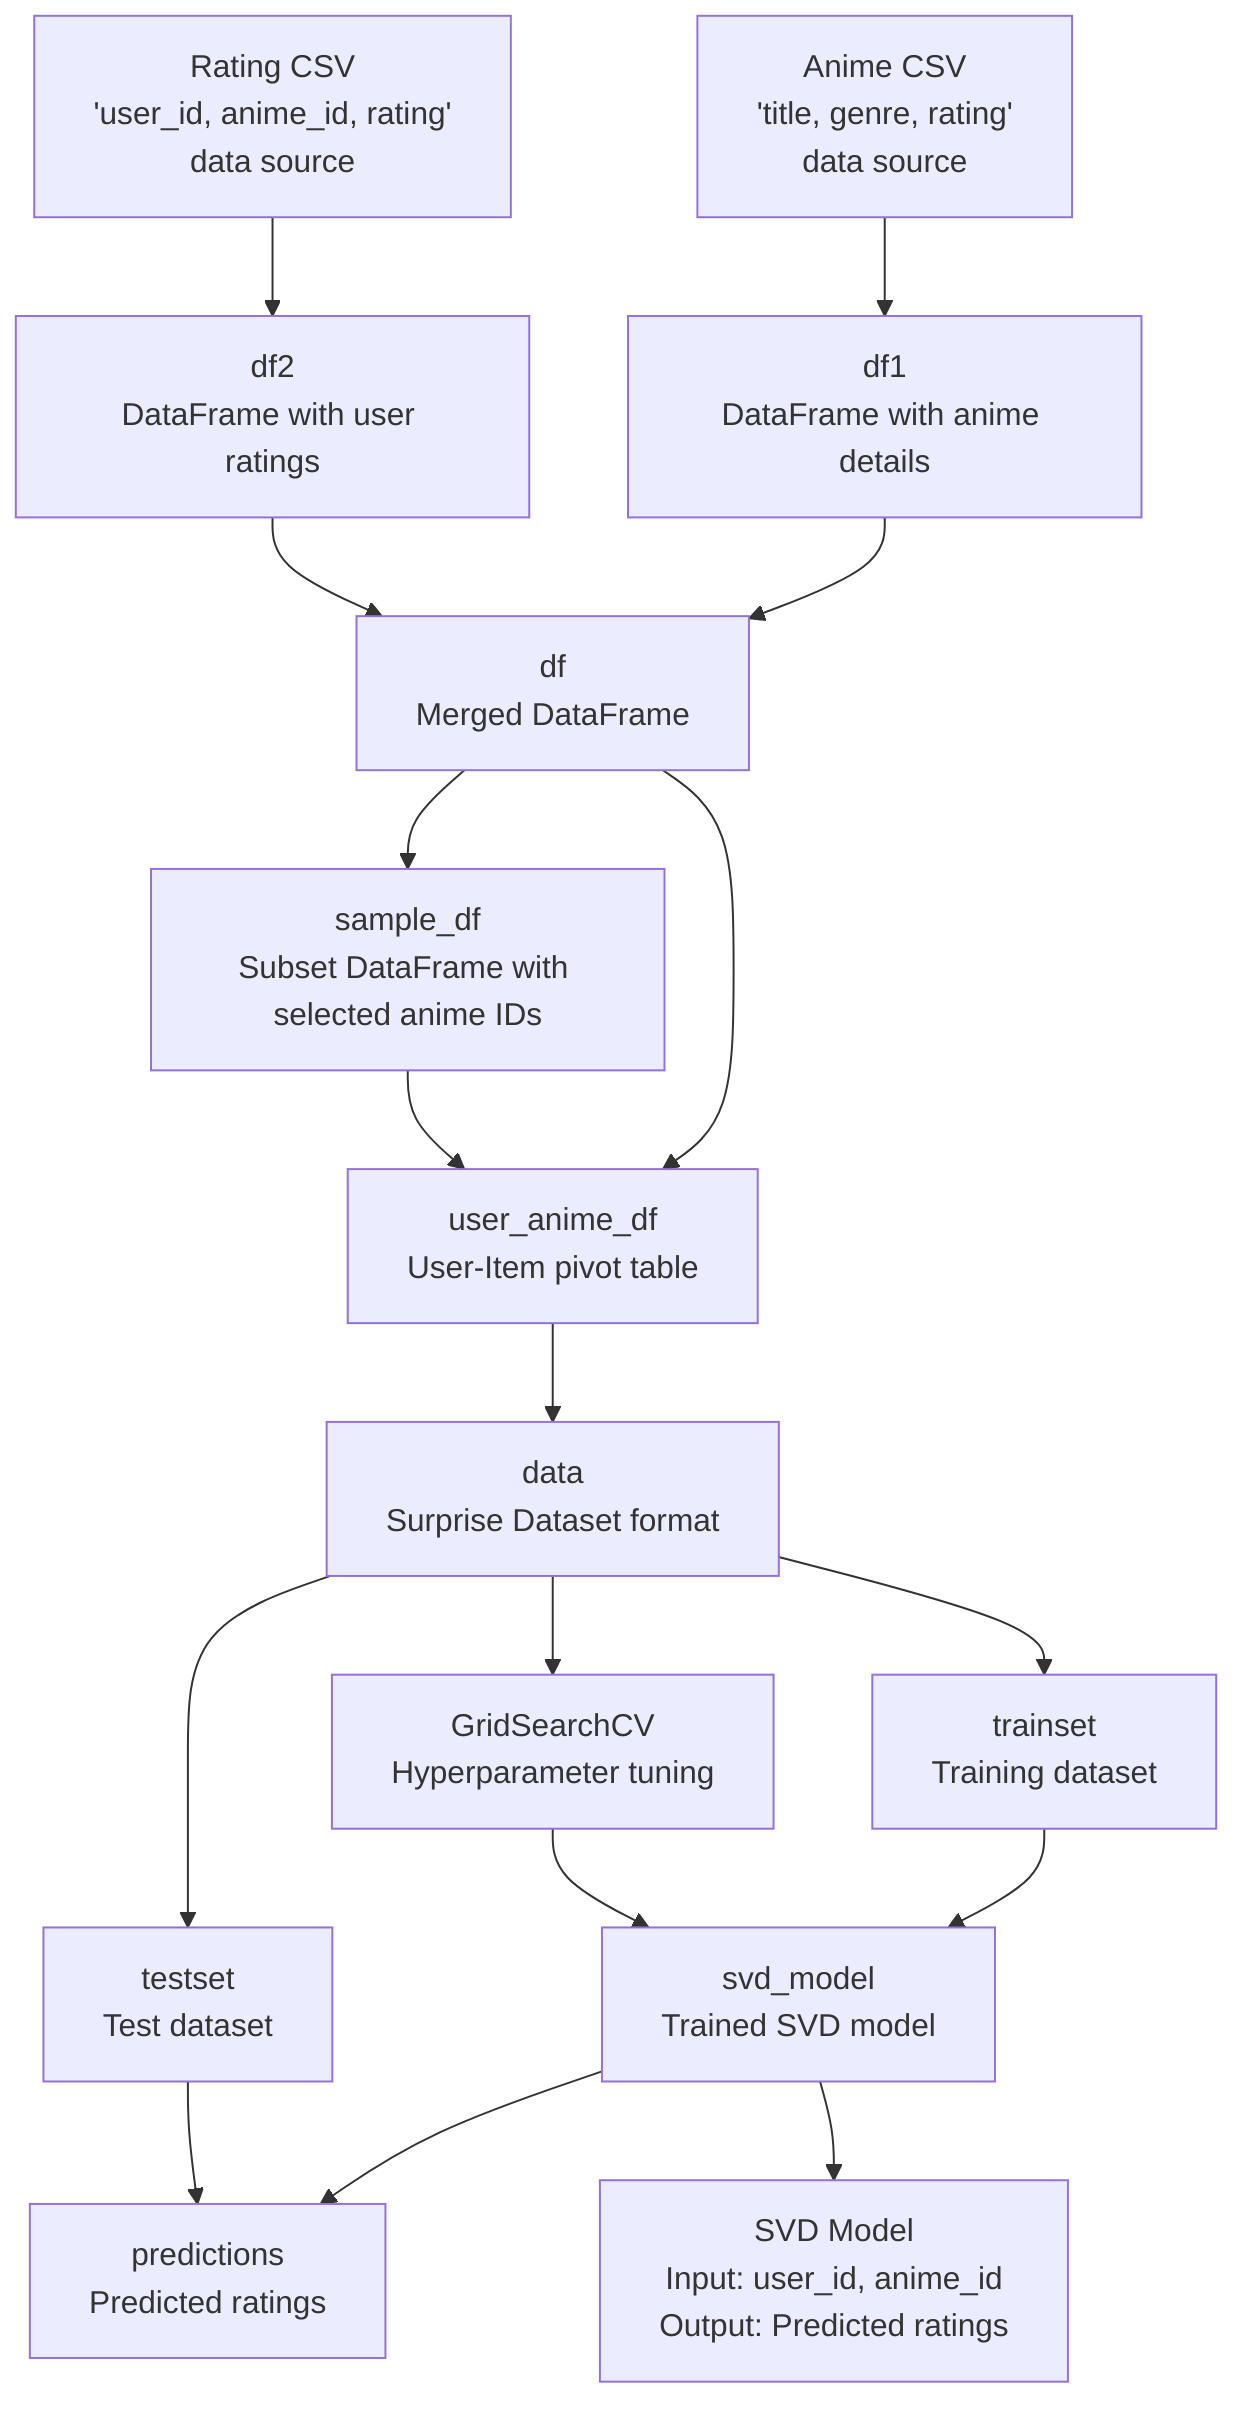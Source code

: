 flowchart TD
  %% Data Source Nodes
  DS_anime_csv["Anime CSV
'title, genre, rating'\ndata source"]
  DS_rating_csv["Rating CSV\n'user_id, anime_id, rating'\ndata source"]

  %% Data Variables Nodes
  dv1["df1\nDataFrame with anime details"]
  dv2["df2\nDataFrame with user ratings"]
  dv["df\nMerged DataFrame"]
  sample_df["sample_df\nSubset DataFrame with selected anime IDs"]
  user_anime_df["user_anime_df\nUser-Item pivot table"]
  sdf["data\nSurprise Dataset format"]
  trainset["trainset\nTraining dataset"]
  testset["testset\nTest dataset"]

  %% Model Nodes
  svd_model["svd_model\nTrained SVD model"]
  predictions["predictions\nPredicted ratings"]
  gs["GridSearchCV\nHyperparameter tuning"]

  %% Data Flow Connections
  DS_anime_csv --> dv1
  DS_rating_csv --> dv2
  dv1 --> dv
  dv2 --> dv
  dv --> sample_df
  dv --> user_anime_df
  sample_df --> user_anime_df
  user_anime_df --> sdf
  sdf --> trainset
  sdf --> testset
  trainset --> svd_model
  svd_model --> predictions
  testset --> predictions
  sdf --> gs
  gs --> svd_model

  %% ML Model Description
  svd_model_desc["SVD Model
Input: user_id, anime_id
Output: Predicted ratings"]
  svd_model --> svd_model_desc